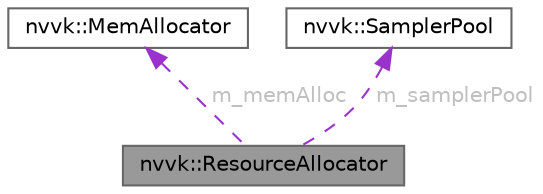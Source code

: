 digraph "nvvk::ResourceAllocator"
{
 // LATEX_PDF_SIZE
  bgcolor="transparent";
  edge [fontname=Helvetica,fontsize=10,labelfontname=Helvetica,labelfontsize=10];
  node [fontname=Helvetica,fontsize=10,shape=box,height=0.2,width=0.4];
  Node1 [id="Node000001",label="nvvk::ResourceAllocator",height=0.2,width=0.4,color="gray40", fillcolor="grey60", style="filled", fontcolor="black",tooltip=" "];
  Node2 -> Node1 [id="edge1_Node000001_Node000002",dir="back",color="darkorchid3",style="dashed",tooltip=" ",label=" m_memAlloc",fontcolor="grey" ];
  Node2 [id="Node000002",label="nvvk::MemAllocator",height=0.2,width=0.4,color="gray40", fillcolor="white", style="filled",URL="$classnvvk_1_1_mem_allocator.html",tooltip=" "];
  Node3 -> Node1 [id="edge2_Node000001_Node000003",dir="back",color="darkorchid3",style="dashed",tooltip=" ",label=" m_samplerPool",fontcolor="grey" ];
  Node3 [id="Node000003",label="nvvk::SamplerPool",height=0.2,width=0.4,color="gray40", fillcolor="white", style="filled",URL="$classnvvk_1_1_sampler_pool.html",tooltip=" "];
}
